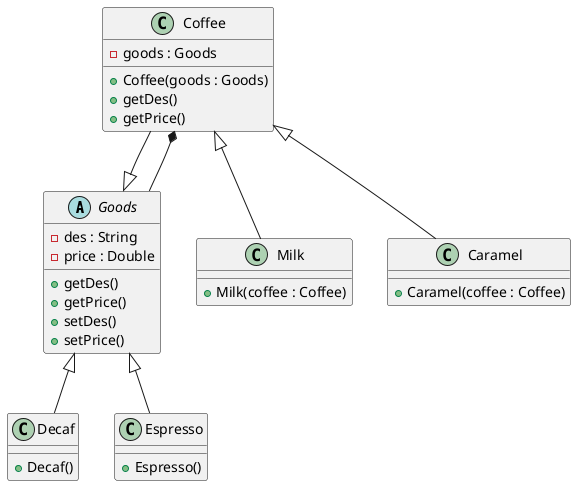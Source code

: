 @startuml
abstract class Goods {
    - des : String
    - price : Double
    + getDes()
    + getPrice()
    + setDes()
    + setPrice()
}
class Decaf {
    + Decaf()
}
class Espresso {
    + Espresso()
}
class Coffee {
    - goods : Goods
    + Coffee(goods : Goods)
    + getDes()
    + getPrice()
}
class Milk {
    + Milk(coffee : Coffee)
}
class Caramel {
    + Caramel(coffee : Coffee)
}
Milk -up-|> Coffee
Caramel -up-|> Coffee
Coffee --|> Goods
Coffee *-- Goods
Decaf -up-|> Goods
Espresso -up-|> Goods
@enduml